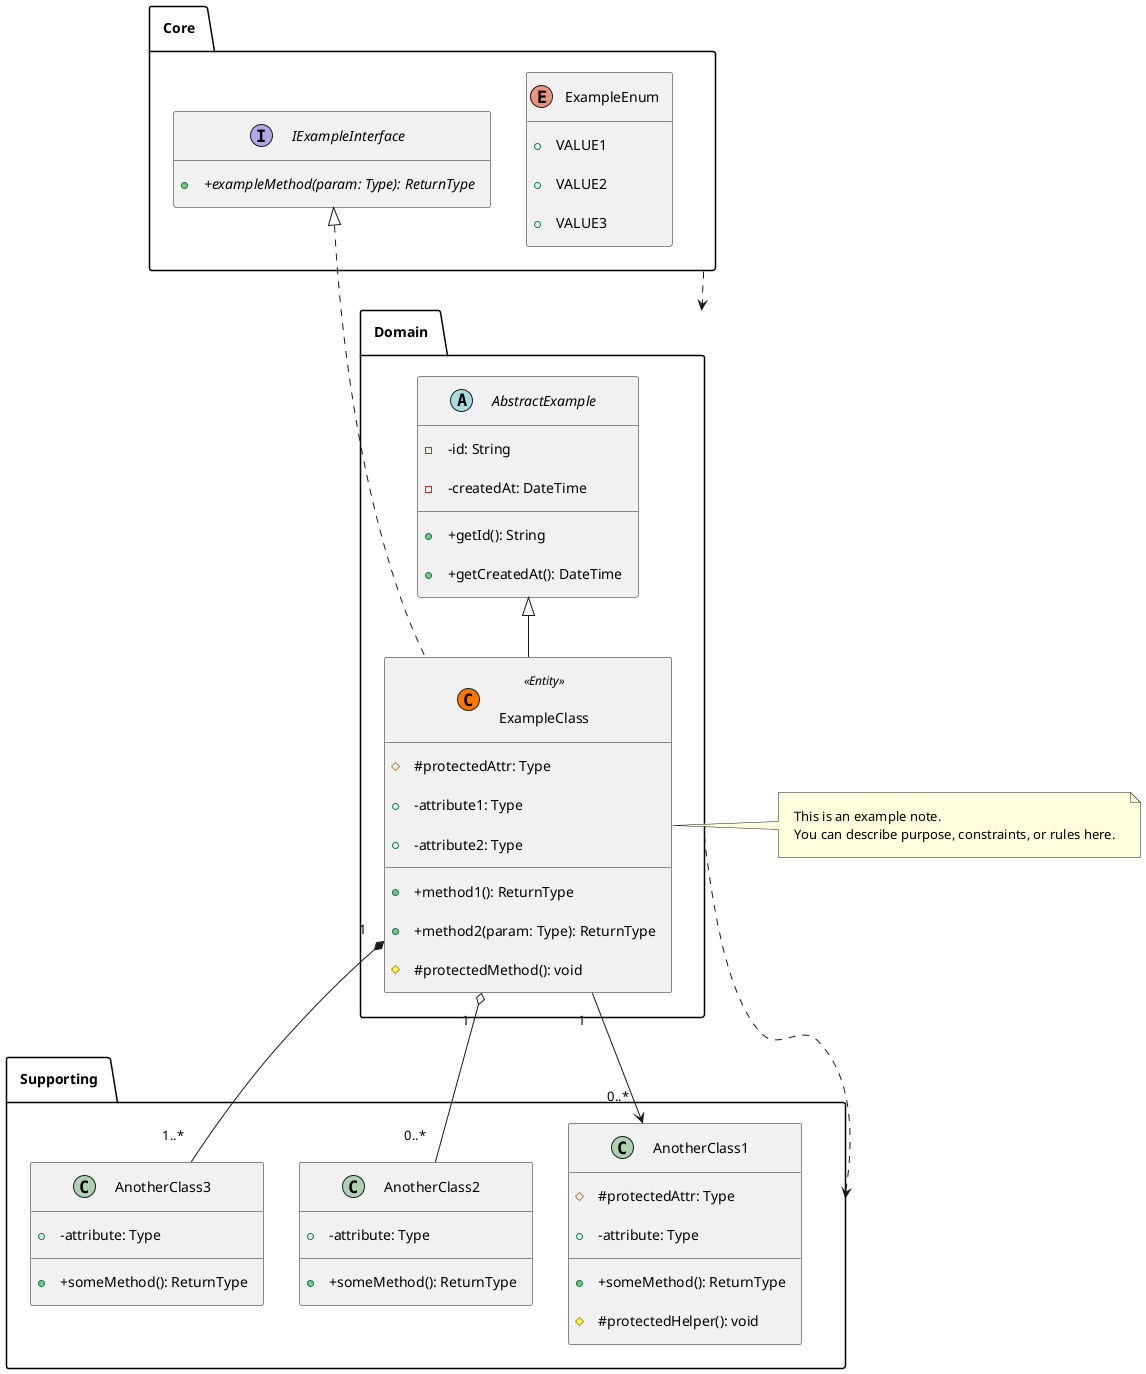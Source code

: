 @startuml
' ================================
' UML Template: Key Features
' ================================

'skinparam linetype polyline
skinparam Shadowing false
skinparam Padding 10
skinparam NodePadding 10
skinparam ComponentPadding 10

hide empty members

' -------------------------------
' Packages
' -------------------------------
package "Core" {
    ' -------------------------------
    ' Enumerations
    ' -------------------------------
    enum ExampleEnum {
        + VALUE1
        + VALUE2
        + VALUE3
    }

    ' -------------------------------
    ' Interfaces
    ' -------------------------------
    interface IExampleInterface {
        + {abstract} +exampleMethod(param: Type): ReturnType
    }
}

package "Domain" {
    ' -------------------------------
    ' Abstract Classes
    ' -------------------------------
    abstract class AbstractExample {
        - -id: String
        - -createdAt: DateTime
        + +getId(): String
        + +getCreatedAt(): DateTime
    }

    ' -------------------------------
    ' Classes
    ' -------------------------------
    class ExampleClass << (C,#FF7700) Entity >> {
        # #protectedAttr: Type
        + -attribute1: Type
        + -attribute2: Type
        + +method1(): ReturnType
        + +method2(param: Type): ReturnType
        # #protectedMethod(): void
    }
}

package "Supporting" {
    class AnotherClass1 {
        # #protectedAttr: Type
        + -attribute: Type
        + +someMethod(): ReturnType
        # #protectedHelper(): void
    }

    class AnotherClass2 {
        + -attribute: Type
        + +someMethod(): ReturnType
    }

    class AnotherClass3 {
        + -attribute: Type
        + +someMethod(): ReturnType
    }
}

' -------------------------------
' Relationships
' -------------------------------
' Inheritance
AbstractExample <|-- ExampleClass
IExampleInterface <|.. ExampleClass

' Association
ExampleClass "1" --> "0..*" AnotherClass1

' Aggregation (hollow diamond)
ExampleClass "1" o-- "0..*" AnotherClass2

' Composition (filled diamond)
ExampleClass "1" *-- "1..*" AnotherClass3

' Package dependencies
Core ..> Domain
Domain ..> Supporting

' Notes
note right of ExampleClass
  This is an example note.
  You can describe purpose, constraints, or rules here.
end note

@enduml